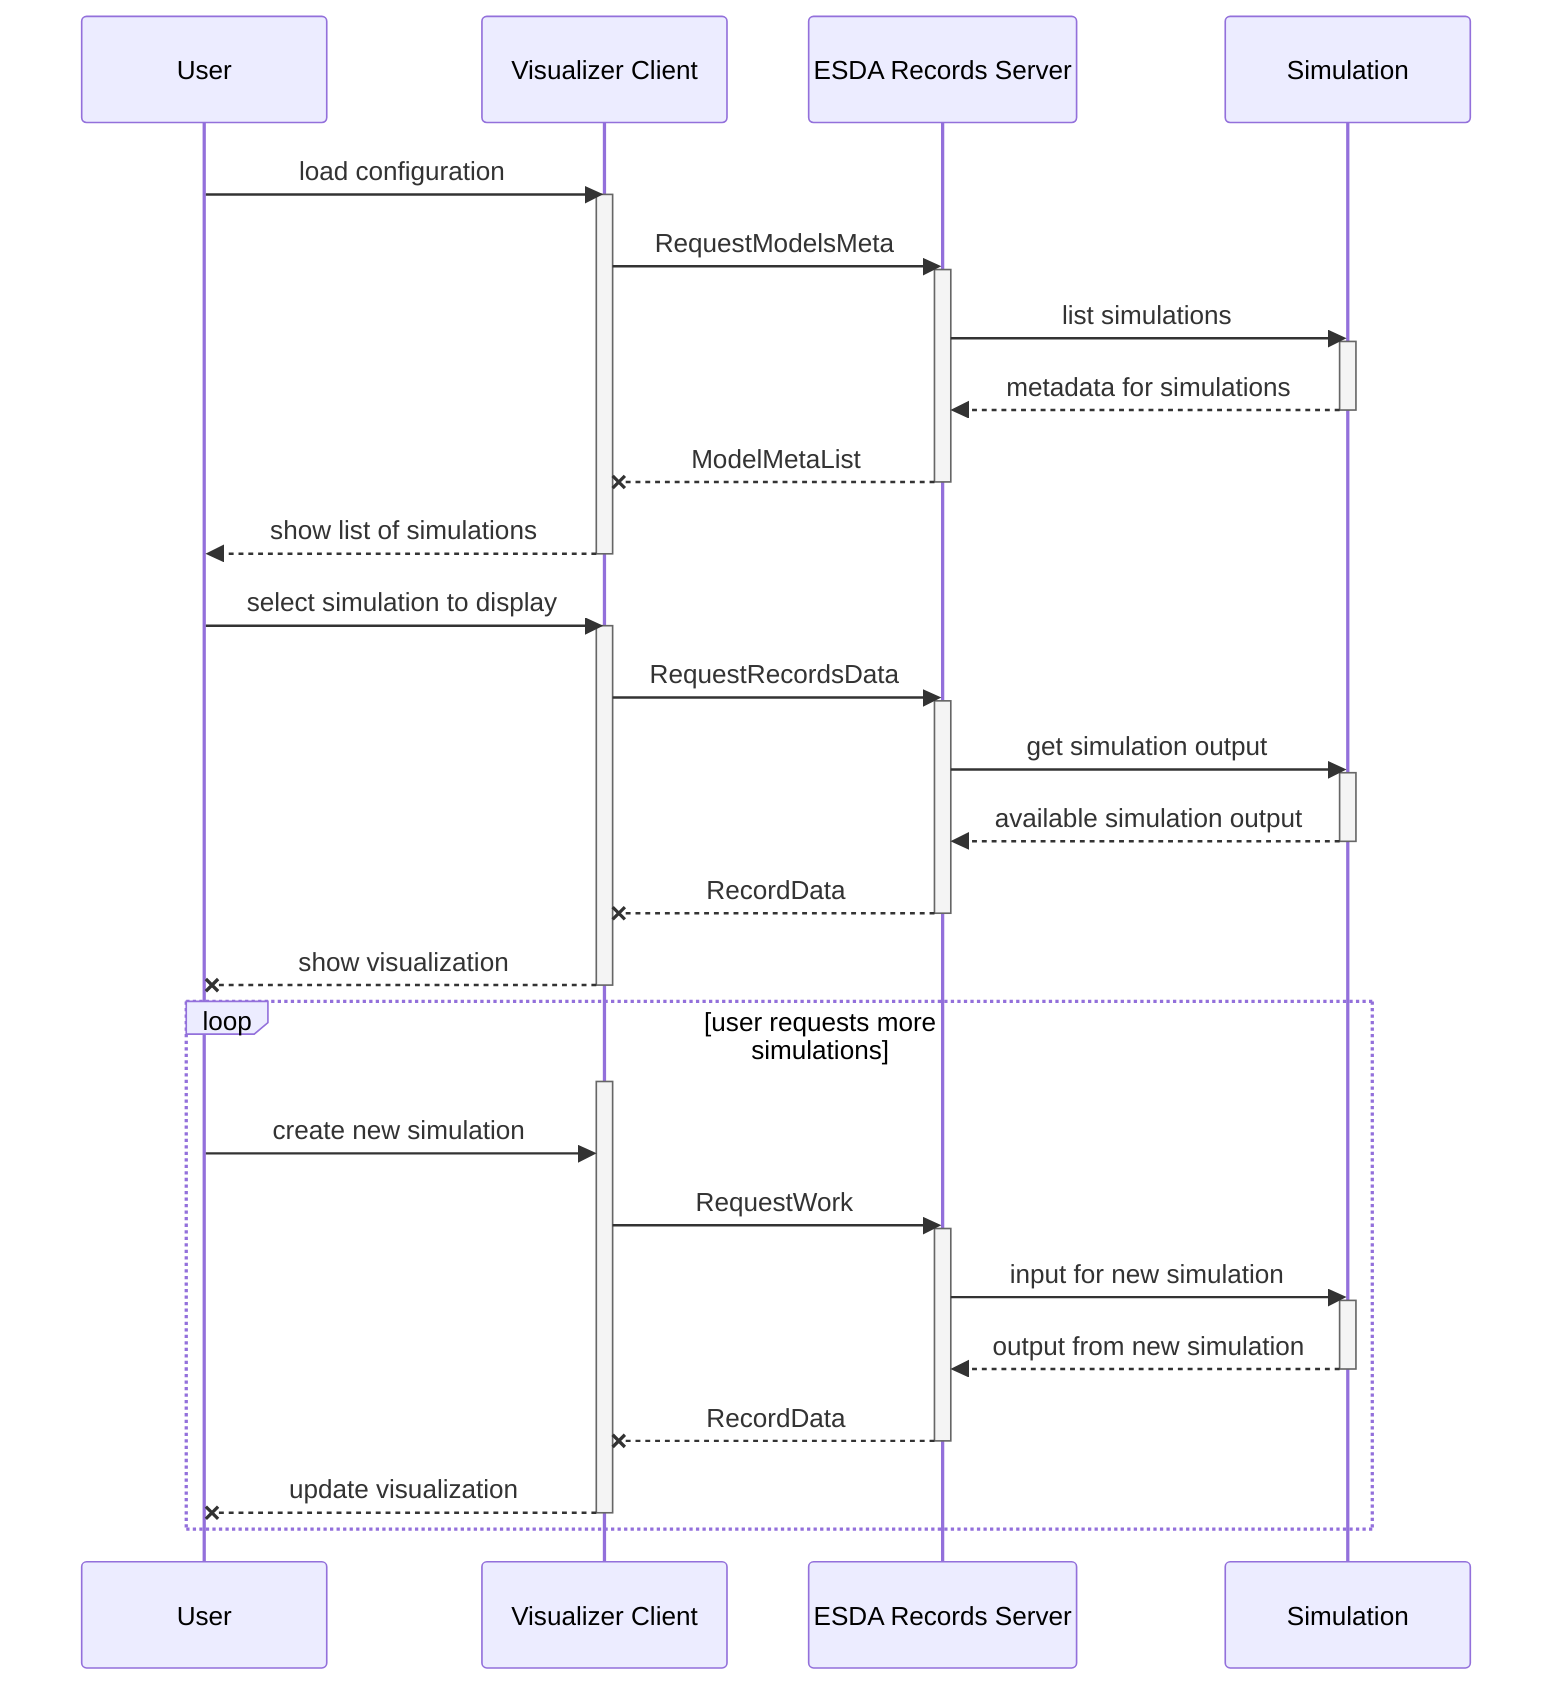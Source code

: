 sequenceDiagram

participant User
participant Visualizer Client
participant ESDA Records Server
participant Simulation

User ->> Visualizer Client: load configuration
activate Visualizer Client
Visualizer Client ->> ESDA Records Server: RequestModelsMeta
activate ESDA Records Server
ESDA Records Server ->> Simulation: list simulations
activate Simulation
Simulation -->> ESDA Records Server: metadata for simulations
deactivate Simulation
ESDA Records Server --x Visualizer Client: ModelMetaList
deactivate ESDA Records Server
Visualizer Client -->> User: show list of simulations
deactivate Visualizer Client

User ->> Visualizer Client: select simulation to display
activate Visualizer Client
Visualizer Client ->> ESDA Records Server: RequestRecordsData
activate ESDA Records Server
ESDA Records Server ->> Simulation: get simulation output
activate Simulation
Simulation -->> ESDA Records Server: available simulation output
deactivate Simulation
ESDA Records Server --x Visualizer Client: RecordData
deactivate ESDA Records Server
Visualizer Client --x User: show visualization
deactivate Visualizer Client

loop user requests more simulations
  activate Visualizer Client
  User ->> Visualizer Client: create new simulation
  Visualizer Client ->> ESDA Records Server: RequestWork
  activate ESDA Records Server
  ESDA Records Server ->> Simulation: input for new simulation
  activate Simulation
  Simulation -->> ESDA Records Server: output from new simulation
  deactivate Simulation
  ESDA Records Server --x Visualizer Client: RecordData
  deactivate ESDA Records Server
  Visualizer Client --x User: update visualization
  deactivate Visualizer Client
end